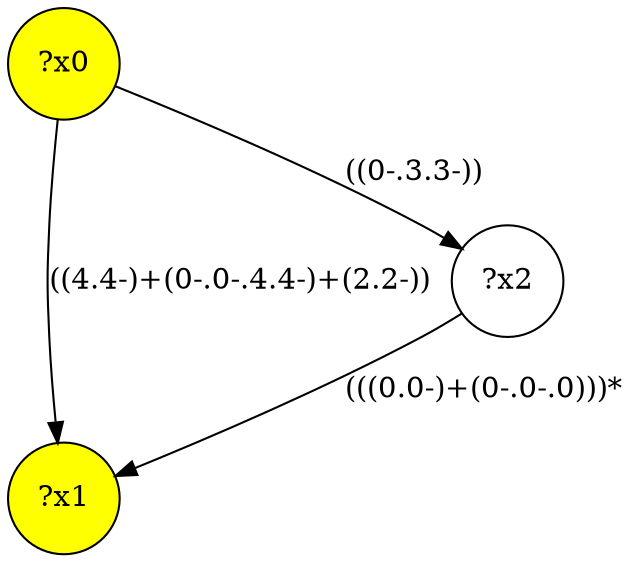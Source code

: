 digraph g {
	x0 [fillcolor="yellow", style="filled," shape=circle, label="?x0"];
	x1 [fillcolor="yellow", style="filled," shape=circle, label="?x1"];
	x0 -> x1 [label="((4.4-)+(0-.0-.4.4-)+(2.2-))"];
	x2 [shape=circle, label="?x2"];
	x0 -> x2 [label="((0-.3.3-))"];
	x2 -> x1 [label="(((0.0-)+(0-.0-.0)))*"];
}
